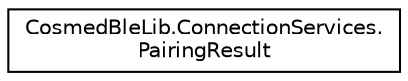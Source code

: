 digraph "Graphical Class Hierarchy"
{
 // LATEX_PDF_SIZE
  edge [fontname="Helvetica",fontsize="10",labelfontname="Helvetica",labelfontsize="10"];
  node [fontname="Helvetica",fontsize="10",shape=record];
  rankdir="LR";
  Node0 [label="CosmedBleLib.ConnectionServices.\lPairingResult",height=0.2,width=0.4,color="black", fillcolor="white", style="filled",URL="$class_cosmed_ble_lib_1_1_connection_services_1_1_pairing_result.html",tooltip="This class contains the data resulting from a pairing attempt."];
}
